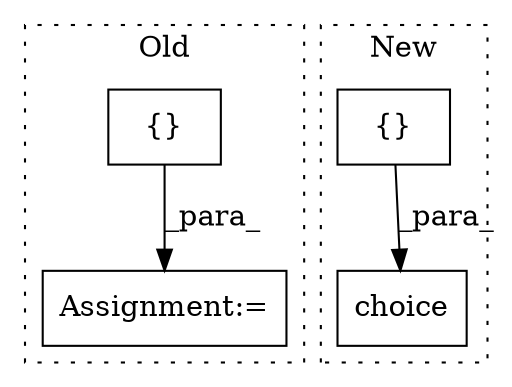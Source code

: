digraph G {
subgraph cluster0 {
1 [label="{}" a="4" s="1669,1686" l="1,1" shape="box"];
4 [label="Assignment:=" a="7" s="1634" l="1" shape="box"];
label = "Old";
style="dotted";
}
subgraph cluster1 {
2 [label="choice" a="32" s="1224,1258" l="7,1" shape="box"];
3 [label="{}" a="4" s="1243,1257" l="1,1" shape="box"];
label = "New";
style="dotted";
}
1 -> 4 [label="_para_"];
3 -> 2 [label="_para_"];
}